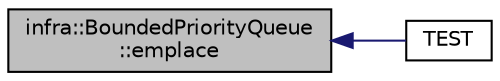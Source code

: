 digraph "infra::BoundedPriorityQueue::emplace"
{
 // INTERACTIVE_SVG=YES
  edge [fontname="Helvetica",fontsize="10",labelfontname="Helvetica",labelfontsize="10"];
  node [fontname="Helvetica",fontsize="10",shape=record];
  rankdir="LR";
  Node29 [label="infra::BoundedPriorityQueue\l::emplace",height=0.2,width=0.4,color="black", fillcolor="grey75", style="filled", fontcolor="black"];
  Node29 -> Node30 [dir="back",color="midnightblue",fontsize="10",style="solid",fontname="Helvetica"];
  Node30 [label="TEST",height=0.2,width=0.4,color="black", fillcolor="white", style="filled",URL="$d4/df7/_test_bounded_priority_queue_8cpp.html#a0c17d311f193c3c30cecd6e6f5dffadc"];
}
